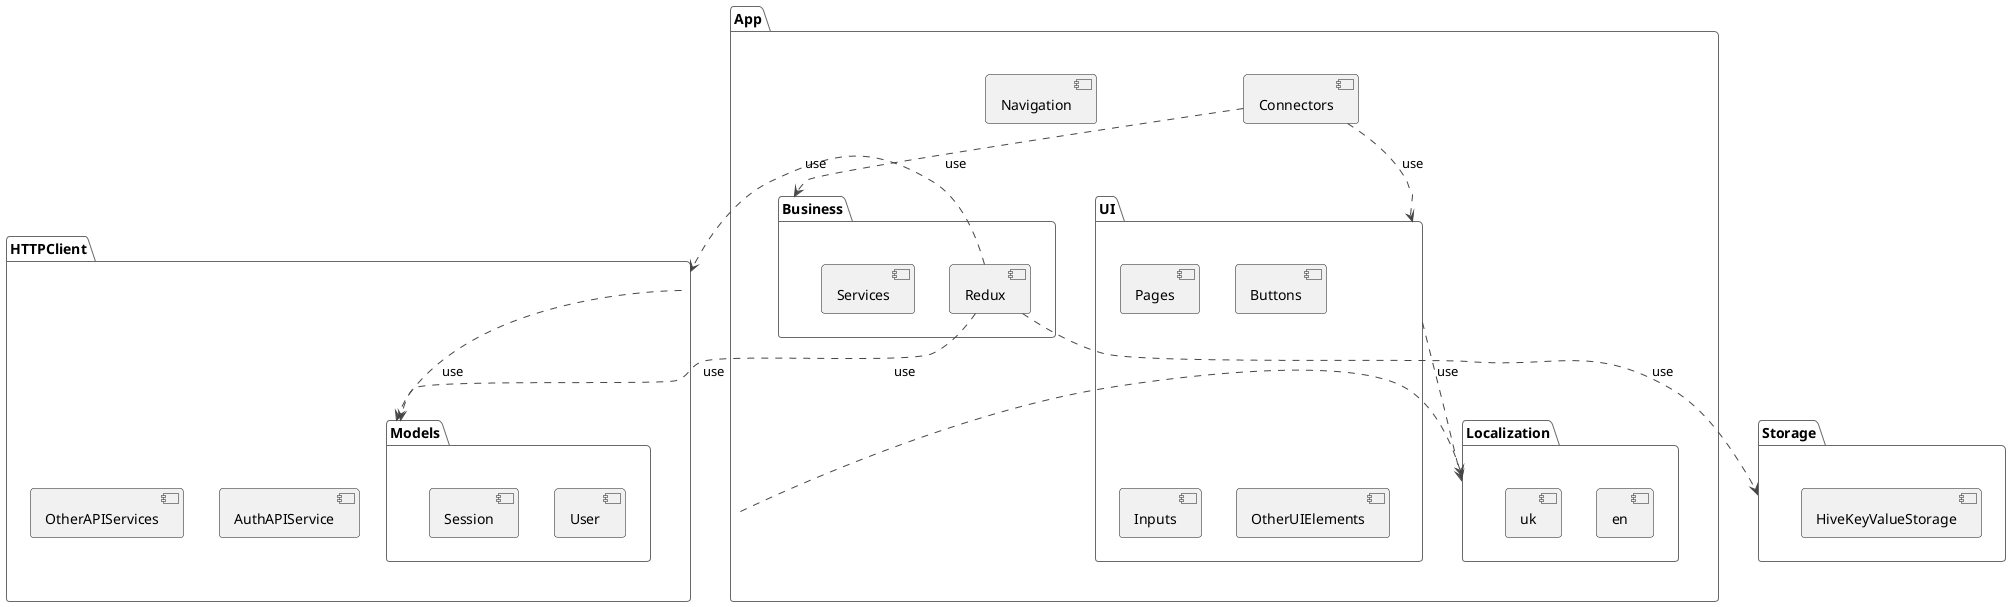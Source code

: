 @startuml "modules"
!theme vibrant

package "App" {
    [Connectors]
    [Navigation]
    Connectors ..> Business: use
    Connectors ..> UI: use
    App .left.> Localization: use
}

package "UI" {
    UI ..> Localization: use
    [Pages]
    [Buttons]
    [Inputs]
    [OtherUIElements]
}

package "Localization" {
    [en]
    [uk]
}

package "HTTPClient" {
    [AuthAPIService]
    [OtherAPIServices]
    HTTPClient ..> Models: use
}

package "Storage" {
    [HiveKeyValueStorage]
}

package "Models" {
    [User]
    [Session]
}

package "Business" {
    [Redux]
    [Services]
    Redux ..> Storage: use
    Redux .right.> HTTPClient: use
    Redux .right.> Models: use
}

@enduml
